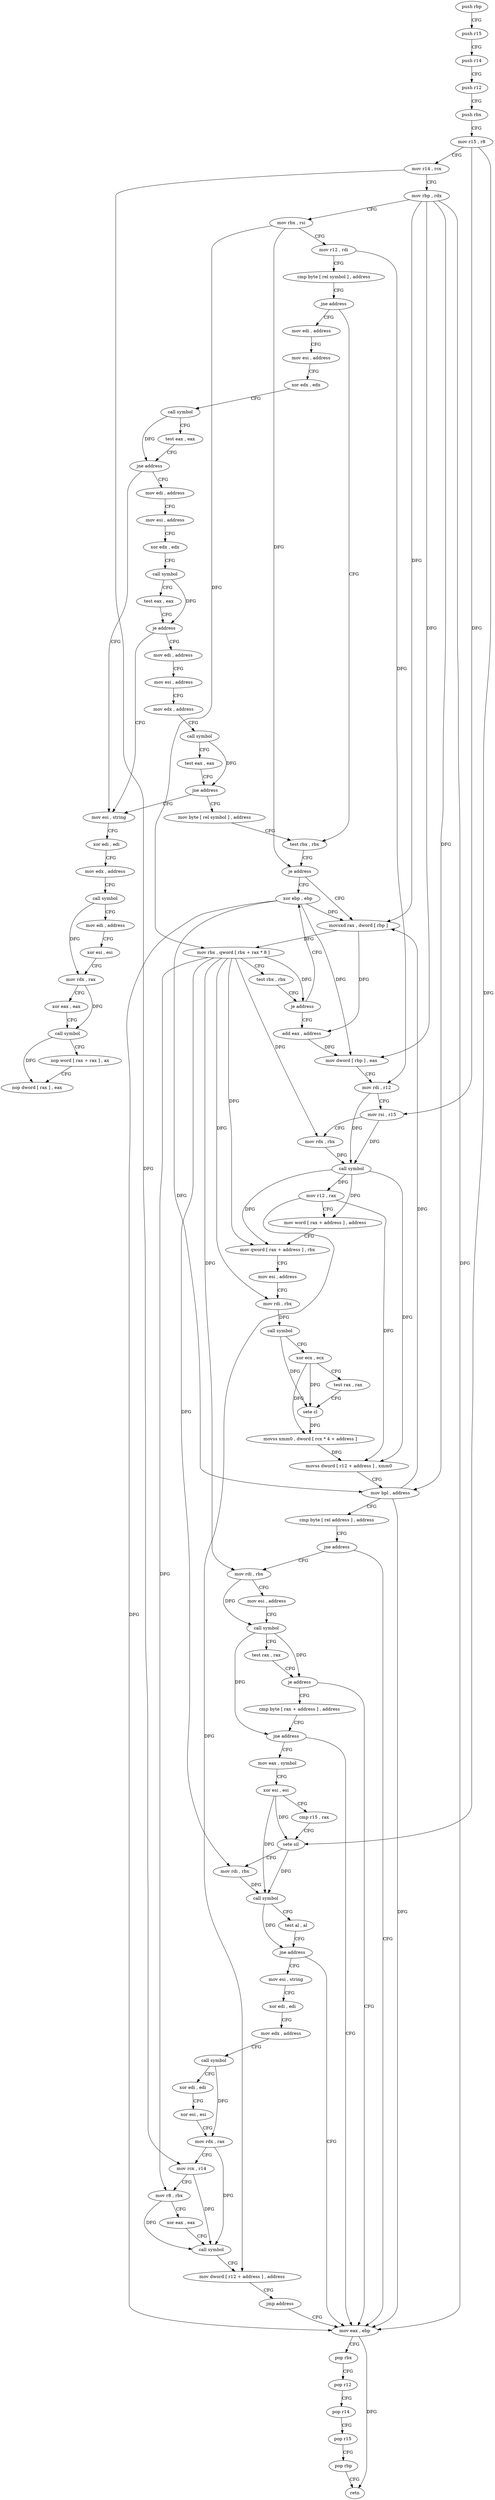 digraph "func" {
"4254400" [label = "push rbp" ]
"4254401" [label = "push r15" ]
"4254403" [label = "push r14" ]
"4254405" [label = "push r12" ]
"4254407" [label = "push rbx" ]
"4254408" [label = "mov r15 , r8" ]
"4254411" [label = "mov r14 , rcx" ]
"4254414" [label = "mov rbp , rdx" ]
"4254417" [label = "mov rbx , rsi" ]
"4254420" [label = "mov r12 , rdi" ]
"4254423" [label = "cmp byte [ rel symbol ] , address" ]
"4254430" [label = "jne address" ]
"4254517" [label = "test rbx , rbx" ]
"4254432" [label = "mov edi , address" ]
"4254520" [label = "je address" ]
"4254723" [label = "xor ebp , ebp" ]
"4254526" [label = "movsxd rax , dword [ rbp ]" ]
"4254437" [label = "mov esi , address" ]
"4254442" [label = "xor edx , edx" ]
"4254444" [label = "call symbol" ]
"4254449" [label = "test eax , eax" ]
"4254451" [label = "jne address" ]
"4254736" [label = "mov esi , string" ]
"4254457" [label = "mov edi , address" ]
"4254725" [label = "mov eax , ebp" ]
"4254530" [label = "mov rbx , qword [ rbx + rax * 8 ]" ]
"4254534" [label = "test rbx , rbx" ]
"4254537" [label = "je address" ]
"4254543" [label = "add eax , address" ]
"4254741" [label = "xor edi , edi" ]
"4254743" [label = "mov edx , address" ]
"4254748" [label = "call symbol" ]
"4254753" [label = "mov edi , address" ]
"4254758" [label = "xor esi , esi" ]
"4254760" [label = "mov rdx , rax" ]
"4254763" [label = "xor eax , eax" ]
"4254765" [label = "call symbol" ]
"4254770" [label = "nop word [ rax + rax ] , ax" ]
"4254780" [label = "nop dword [ rax ] , eax" ]
"4254462" [label = "mov esi , address" ]
"4254467" [label = "xor edx , edx" ]
"4254469" [label = "call symbol" ]
"4254474" [label = "test eax , eax" ]
"4254476" [label = "je address" ]
"4254482" [label = "mov edi , address" ]
"4254546" [label = "mov dword [ rbp ] , eax" ]
"4254549" [label = "mov rdi , r12" ]
"4254552" [label = "mov rsi , r15" ]
"4254555" [label = "mov rdx , rbx" ]
"4254558" [label = "call symbol" ]
"4254563" [label = "mov r12 , rax" ]
"4254566" [label = "mov word [ rax + address ] , address" ]
"4254572" [label = "mov qword [ rax + address ] , rbx" ]
"4254576" [label = "mov esi , address" ]
"4254581" [label = "mov rdi , rbx" ]
"4254584" [label = "call symbol" ]
"4254589" [label = "xor ecx , ecx" ]
"4254591" [label = "test rax , rax" ]
"4254594" [label = "sete cl" ]
"4254597" [label = "movss xmm0 , dword [ rcx * 4 + address ]" ]
"4254606" [label = "movss dword [ r12 + address ] , xmm0" ]
"4254613" [label = "mov bpl , address" ]
"4254616" [label = "cmp byte [ rel address ] , address" ]
"4254623" [label = "jne address" ]
"4254625" [label = "mov rdi , rbx" ]
"4254487" [label = "mov esi , address" ]
"4254492" [label = "mov edx , address" ]
"4254497" [label = "call symbol" ]
"4254502" [label = "test eax , eax" ]
"4254504" [label = "jne address" ]
"4254510" [label = "mov byte [ rel symbol ] , address" ]
"4254727" [label = "pop rbx" ]
"4254728" [label = "pop r12" ]
"4254730" [label = "pop r14" ]
"4254732" [label = "pop r15" ]
"4254734" [label = "pop rbp" ]
"4254735" [label = "retn" ]
"4254628" [label = "mov esi , address" ]
"4254633" [label = "call symbol" ]
"4254638" [label = "test rax , rax" ]
"4254641" [label = "je address" ]
"4254643" [label = "cmp byte [ rax + address ] , address" ]
"4254647" [label = "jne address" ]
"4254649" [label = "mov eax , symbol" ]
"4254654" [label = "xor esi , esi" ]
"4254656" [label = "cmp r15 , rax" ]
"4254659" [label = "sete sil" ]
"4254663" [label = "mov rdi , rbx" ]
"4254666" [label = "call symbol" ]
"4254671" [label = "test al , al" ]
"4254673" [label = "jne address" ]
"4254675" [label = "mov esi , string" ]
"4254680" [label = "xor edi , edi" ]
"4254682" [label = "mov edx , address" ]
"4254687" [label = "call symbol" ]
"4254692" [label = "xor edi , edi" ]
"4254694" [label = "xor esi , esi" ]
"4254696" [label = "mov rdx , rax" ]
"4254699" [label = "mov rcx , r14" ]
"4254702" [label = "mov r8 , rbx" ]
"4254705" [label = "xor eax , eax" ]
"4254707" [label = "call symbol" ]
"4254712" [label = "mov dword [ r12 + address ] , address" ]
"4254721" [label = "jmp address" ]
"4254400" -> "4254401" [ label = "CFG" ]
"4254401" -> "4254403" [ label = "CFG" ]
"4254403" -> "4254405" [ label = "CFG" ]
"4254405" -> "4254407" [ label = "CFG" ]
"4254407" -> "4254408" [ label = "CFG" ]
"4254408" -> "4254411" [ label = "CFG" ]
"4254408" -> "4254552" [ label = "DFG" ]
"4254408" -> "4254659" [ label = "DFG" ]
"4254411" -> "4254414" [ label = "CFG" ]
"4254411" -> "4254699" [ label = "DFG" ]
"4254414" -> "4254417" [ label = "CFG" ]
"4254414" -> "4254526" [ label = "DFG" ]
"4254414" -> "4254725" [ label = "DFG" ]
"4254414" -> "4254546" [ label = "DFG" ]
"4254414" -> "4254613" [ label = "DFG" ]
"4254417" -> "4254420" [ label = "CFG" ]
"4254417" -> "4254520" [ label = "DFG" ]
"4254417" -> "4254530" [ label = "DFG" ]
"4254420" -> "4254423" [ label = "CFG" ]
"4254420" -> "4254549" [ label = "DFG" ]
"4254423" -> "4254430" [ label = "CFG" ]
"4254430" -> "4254517" [ label = "CFG" ]
"4254430" -> "4254432" [ label = "CFG" ]
"4254517" -> "4254520" [ label = "CFG" ]
"4254432" -> "4254437" [ label = "CFG" ]
"4254520" -> "4254723" [ label = "CFG" ]
"4254520" -> "4254526" [ label = "CFG" ]
"4254723" -> "4254725" [ label = "DFG" ]
"4254723" -> "4254526" [ label = "DFG" ]
"4254723" -> "4254546" [ label = "DFG" ]
"4254723" -> "4254613" [ label = "DFG" ]
"4254526" -> "4254530" [ label = "DFG" ]
"4254526" -> "4254543" [ label = "DFG" ]
"4254437" -> "4254442" [ label = "CFG" ]
"4254442" -> "4254444" [ label = "CFG" ]
"4254444" -> "4254449" [ label = "CFG" ]
"4254444" -> "4254451" [ label = "DFG" ]
"4254449" -> "4254451" [ label = "CFG" ]
"4254451" -> "4254736" [ label = "CFG" ]
"4254451" -> "4254457" [ label = "CFG" ]
"4254736" -> "4254741" [ label = "CFG" ]
"4254457" -> "4254462" [ label = "CFG" ]
"4254725" -> "4254727" [ label = "CFG" ]
"4254725" -> "4254735" [ label = "DFG" ]
"4254530" -> "4254534" [ label = "CFG" ]
"4254530" -> "4254537" [ label = "DFG" ]
"4254530" -> "4254555" [ label = "DFG" ]
"4254530" -> "4254572" [ label = "DFG" ]
"4254530" -> "4254581" [ label = "DFG" ]
"4254530" -> "4254625" [ label = "DFG" ]
"4254530" -> "4254663" [ label = "DFG" ]
"4254530" -> "4254702" [ label = "DFG" ]
"4254534" -> "4254537" [ label = "CFG" ]
"4254537" -> "4254723" [ label = "CFG" ]
"4254537" -> "4254543" [ label = "CFG" ]
"4254543" -> "4254546" [ label = "DFG" ]
"4254741" -> "4254743" [ label = "CFG" ]
"4254743" -> "4254748" [ label = "CFG" ]
"4254748" -> "4254753" [ label = "CFG" ]
"4254748" -> "4254760" [ label = "DFG" ]
"4254753" -> "4254758" [ label = "CFG" ]
"4254758" -> "4254760" [ label = "CFG" ]
"4254760" -> "4254763" [ label = "CFG" ]
"4254760" -> "4254765" [ label = "DFG" ]
"4254763" -> "4254765" [ label = "CFG" ]
"4254765" -> "4254770" [ label = "CFG" ]
"4254765" -> "4254780" [ label = "DFG" ]
"4254770" -> "4254780" [ label = "CFG" ]
"4254462" -> "4254467" [ label = "CFG" ]
"4254467" -> "4254469" [ label = "CFG" ]
"4254469" -> "4254474" [ label = "CFG" ]
"4254469" -> "4254476" [ label = "DFG" ]
"4254474" -> "4254476" [ label = "CFG" ]
"4254476" -> "4254736" [ label = "CFG" ]
"4254476" -> "4254482" [ label = "CFG" ]
"4254482" -> "4254487" [ label = "CFG" ]
"4254546" -> "4254549" [ label = "CFG" ]
"4254549" -> "4254552" [ label = "CFG" ]
"4254549" -> "4254558" [ label = "DFG" ]
"4254552" -> "4254555" [ label = "CFG" ]
"4254552" -> "4254558" [ label = "DFG" ]
"4254555" -> "4254558" [ label = "DFG" ]
"4254558" -> "4254563" [ label = "DFG" ]
"4254558" -> "4254566" [ label = "DFG" ]
"4254558" -> "4254572" [ label = "DFG" ]
"4254558" -> "4254606" [ label = "DFG" ]
"4254563" -> "4254566" [ label = "CFG" ]
"4254563" -> "4254606" [ label = "DFG" ]
"4254563" -> "4254712" [ label = "DFG" ]
"4254566" -> "4254572" [ label = "CFG" ]
"4254572" -> "4254576" [ label = "CFG" ]
"4254576" -> "4254581" [ label = "CFG" ]
"4254581" -> "4254584" [ label = "DFG" ]
"4254584" -> "4254589" [ label = "CFG" ]
"4254584" -> "4254594" [ label = "DFG" ]
"4254589" -> "4254591" [ label = "CFG" ]
"4254589" -> "4254594" [ label = "DFG" ]
"4254589" -> "4254597" [ label = "DFG" ]
"4254591" -> "4254594" [ label = "CFG" ]
"4254594" -> "4254597" [ label = "DFG" ]
"4254597" -> "4254606" [ label = "DFG" ]
"4254606" -> "4254613" [ label = "CFG" ]
"4254613" -> "4254616" [ label = "CFG" ]
"4254613" -> "4254526" [ label = "DFG" ]
"4254613" -> "4254725" [ label = "DFG" ]
"4254616" -> "4254623" [ label = "CFG" ]
"4254623" -> "4254725" [ label = "CFG" ]
"4254623" -> "4254625" [ label = "CFG" ]
"4254625" -> "4254628" [ label = "CFG" ]
"4254625" -> "4254633" [ label = "DFG" ]
"4254487" -> "4254492" [ label = "CFG" ]
"4254492" -> "4254497" [ label = "CFG" ]
"4254497" -> "4254502" [ label = "CFG" ]
"4254497" -> "4254504" [ label = "DFG" ]
"4254502" -> "4254504" [ label = "CFG" ]
"4254504" -> "4254736" [ label = "CFG" ]
"4254504" -> "4254510" [ label = "CFG" ]
"4254510" -> "4254517" [ label = "CFG" ]
"4254727" -> "4254728" [ label = "CFG" ]
"4254728" -> "4254730" [ label = "CFG" ]
"4254730" -> "4254732" [ label = "CFG" ]
"4254732" -> "4254734" [ label = "CFG" ]
"4254734" -> "4254735" [ label = "CFG" ]
"4254628" -> "4254633" [ label = "CFG" ]
"4254633" -> "4254638" [ label = "CFG" ]
"4254633" -> "4254641" [ label = "DFG" ]
"4254633" -> "4254647" [ label = "DFG" ]
"4254638" -> "4254641" [ label = "CFG" ]
"4254641" -> "4254725" [ label = "CFG" ]
"4254641" -> "4254643" [ label = "CFG" ]
"4254643" -> "4254647" [ label = "CFG" ]
"4254647" -> "4254725" [ label = "CFG" ]
"4254647" -> "4254649" [ label = "CFG" ]
"4254649" -> "4254654" [ label = "CFG" ]
"4254654" -> "4254656" [ label = "CFG" ]
"4254654" -> "4254659" [ label = "DFG" ]
"4254654" -> "4254666" [ label = "DFG" ]
"4254656" -> "4254659" [ label = "CFG" ]
"4254659" -> "4254663" [ label = "CFG" ]
"4254659" -> "4254666" [ label = "DFG" ]
"4254663" -> "4254666" [ label = "DFG" ]
"4254666" -> "4254671" [ label = "CFG" ]
"4254666" -> "4254673" [ label = "DFG" ]
"4254671" -> "4254673" [ label = "CFG" ]
"4254673" -> "4254725" [ label = "CFG" ]
"4254673" -> "4254675" [ label = "CFG" ]
"4254675" -> "4254680" [ label = "CFG" ]
"4254680" -> "4254682" [ label = "CFG" ]
"4254682" -> "4254687" [ label = "CFG" ]
"4254687" -> "4254692" [ label = "CFG" ]
"4254687" -> "4254696" [ label = "DFG" ]
"4254692" -> "4254694" [ label = "CFG" ]
"4254694" -> "4254696" [ label = "CFG" ]
"4254696" -> "4254699" [ label = "CFG" ]
"4254696" -> "4254707" [ label = "DFG" ]
"4254699" -> "4254702" [ label = "CFG" ]
"4254699" -> "4254707" [ label = "DFG" ]
"4254702" -> "4254705" [ label = "CFG" ]
"4254702" -> "4254707" [ label = "DFG" ]
"4254705" -> "4254707" [ label = "CFG" ]
"4254707" -> "4254712" [ label = "CFG" ]
"4254712" -> "4254721" [ label = "CFG" ]
"4254721" -> "4254725" [ label = "CFG" ]
}
